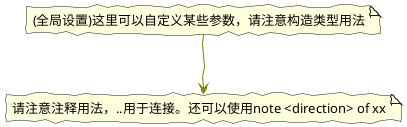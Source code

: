 @startuml
skinparam handwritten true
top to bottom direction

skinparam usecase {
    BackgroundColor DarkSeaGreen
    BorderColor DarkSlateGray

    BackgroundColor<< 构造类型用例 >> YellowGreen
    BorderColor<< 构造类型用例 >> YellowGreen

    ArrowColor Olive

    ActorBorderColor black
    ActorFontName Courier
    ActorBackgroundColor<< 构造类型用例actor >> Gold
}
note "(全局设置)这里可以自定义某些参数，请注意构造类型用法" as note1
note "请注意注释用法，..用于连接。还可以使用note <direction> of xx" as note2
note1 -down-> note2
newpage

skinparam actorStyle awesome
actor Actor as actor << 构造类型用例actor >>
package UseCasePackage{
    usecase UseCase as usecase << 构造类型用例 >>
}

actor -right-> UseCasePackage #green;line.dashed;text:green

newpage

actor .down. (UseCase)



@enduml
